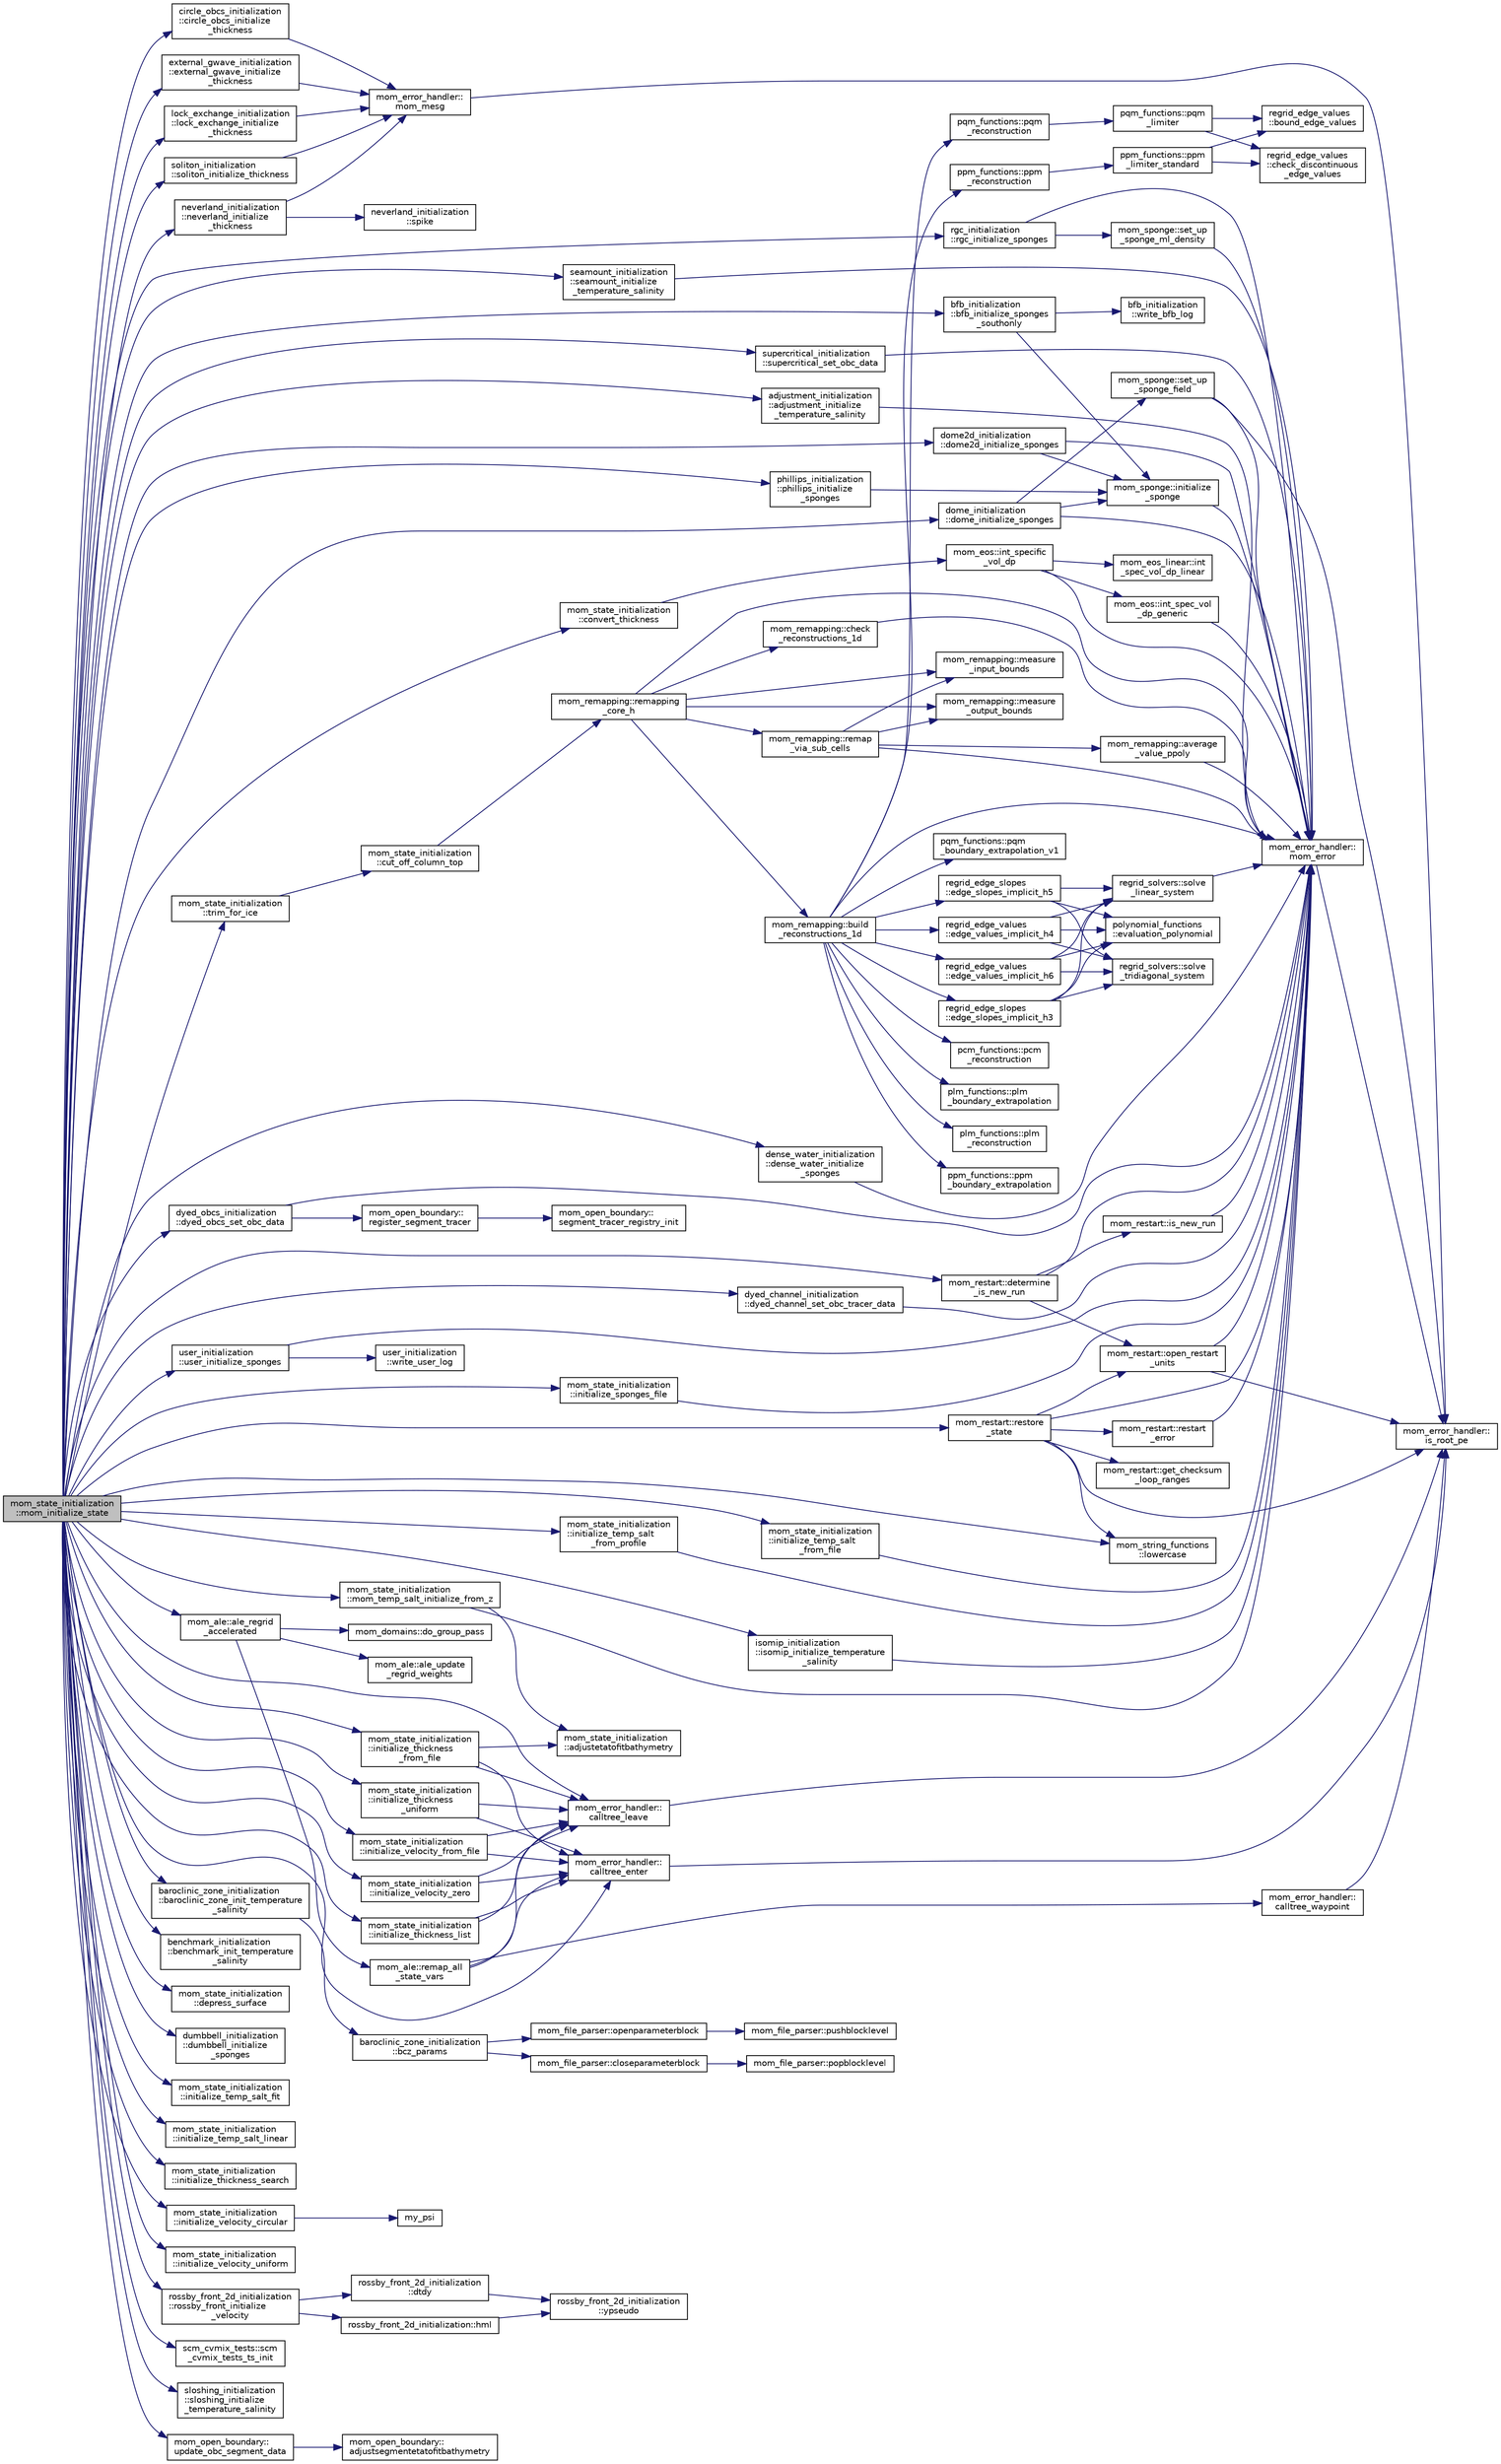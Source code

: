 digraph "mom_state_initialization::mom_initialize_state"
{
 // INTERACTIVE_SVG=YES
 // LATEX_PDF_SIZE
  edge [fontname="Helvetica",fontsize="10",labelfontname="Helvetica",labelfontsize="10"];
  node [fontname="Helvetica",fontsize="10",shape=record];
  rankdir="LR";
  Node1 [label="mom_state_initialization\l::mom_initialize_state",height=0.2,width=0.4,color="black", fillcolor="grey75", style="filled", fontcolor="black",tooltip="Initialize temporally evolving fields, either as initial conditions or by reading them from a restart..."];
  Node1 -> Node2 [color="midnightblue",fontsize="10",style="solid",fontname="Helvetica"];
  Node2 [label="adjustment_initialization\l::adjustment_initialize\l_temperature_salinity",height=0.2,width=0.4,color="black", fillcolor="white", style="filled",URL="$namespaceadjustment__initialization.html#ae0c61c50817df8ce7297d2b6904a5b10",tooltip="Initialization of temperature and salinity in the adjustment test case."];
  Node2 -> Node3 [color="midnightblue",fontsize="10",style="solid",fontname="Helvetica"];
  Node3 [label="mom_error_handler::\lmom_error",height=0.2,width=0.4,color="black", fillcolor="white", style="filled",URL="$namespacemom__error__handler.html#a460cfb79a06c29fc249952c2a3710d67",tooltip="This provides a convenient interface for writing an mpp_error message with run-time filter based on a..."];
  Node3 -> Node4 [color="midnightblue",fontsize="10",style="solid",fontname="Helvetica"];
  Node4 [label="mom_error_handler::\lis_root_pe",height=0.2,width=0.4,color="black", fillcolor="white", style="filled",URL="$namespacemom__error__handler.html#ad5f00a53059c72fe2332d1436c80ca71",tooltip="This returns .true. if the current PE is the root PE."];
  Node1 -> Node5 [color="midnightblue",fontsize="10",style="solid",fontname="Helvetica"];
  Node5 [label="mom_ale::ale_regrid\l_accelerated",height=0.2,width=0.4,color="black", fillcolor="white", style="filled",URL="$namespacemom__ale.html#aaa82975639f59d30c233567cd9ef19c7",tooltip="For a state-based coordinate, accelerate the process of regridding by repeatedly applying the grid ca..."];
  Node5 -> Node6 [color="midnightblue",fontsize="10",style="solid",fontname="Helvetica"];
  Node6 [label="mom_ale::ale_update\l_regrid_weights",height=0.2,width=0.4,color="black", fillcolor="white", style="filled",URL="$namespacemom__ale.html#aa892ad9bccb3137ea1f662b317be2611",tooltip="Updates the weights for time filtering the new grid generated in regridding."];
  Node5 -> Node7 [color="midnightblue",fontsize="10",style="solid",fontname="Helvetica"];
  Node7 [label="mom_domains::do_group_pass",height=0.2,width=0.4,color="black", fillcolor="white", style="filled",URL="$namespacemom__domains.html#aac3bc012a8c214cbd73bb00668ff165e",tooltip="do_group_pass carries out a group halo update."];
  Node5 -> Node8 [color="midnightblue",fontsize="10",style="solid",fontname="Helvetica"];
  Node8 [label="mom_ale::remap_all\l_state_vars",height=0.2,width=0.4,color="black", fillcolor="white", style="filled",URL="$namespacemom__ale.html#af95685cdfb7505b09300795da2336dbe",tooltip="This routine takes care of remapping all variable between the old and the new grids...."];
  Node8 -> Node9 [color="midnightblue",fontsize="10",style="solid",fontname="Helvetica"];
  Node9 [label="mom_error_handler::\lcalltree_enter",height=0.2,width=0.4,color="black", fillcolor="white", style="filled",URL="$namespacemom__error__handler.html#a9cda07a87815f0e5594066162b4345c3",tooltip="Writes a message about entering a subroutine if call tree reporting is active."];
  Node9 -> Node4 [color="midnightblue",fontsize="10",style="solid",fontname="Helvetica"];
  Node8 -> Node10 [color="midnightblue",fontsize="10",style="solid",fontname="Helvetica"];
  Node10 [label="mom_error_handler::\lcalltree_leave",height=0.2,width=0.4,color="black", fillcolor="white", style="filled",URL="$namespacemom__error__handler.html#a88ea67781e2ed9b73ab7eac8ea5e8578",tooltip="Writes a message about leaving a subroutine if call tree reporting is active."];
  Node10 -> Node4 [color="midnightblue",fontsize="10",style="solid",fontname="Helvetica"];
  Node8 -> Node11 [color="midnightblue",fontsize="10",style="solid",fontname="Helvetica"];
  Node11 [label="mom_error_handler::\lcalltree_waypoint",height=0.2,width=0.4,color="black", fillcolor="white", style="filled",URL="$namespacemom__error__handler.html#a34a02e601a60f03cb97a72fe25a32853",tooltip="Writes a message about reaching a milestone if call tree reporting is active."];
  Node11 -> Node4 [color="midnightblue",fontsize="10",style="solid",fontname="Helvetica"];
  Node1 -> Node12 [color="midnightblue",fontsize="10",style="solid",fontname="Helvetica"];
  Node12 [label="baroclinic_zone_initialization\l::baroclinic_zone_init_temperature\l_salinity",height=0.2,width=0.4,color="black", fillcolor="white", style="filled",URL="$namespacebaroclinic__zone__initialization.html#a00eea273e33b70e67bc8df9a5e2b8793",tooltip="Initialization of temperature and salinity with the baroclinic zone initial conditions."];
  Node12 -> Node13 [color="midnightblue",fontsize="10",style="solid",fontname="Helvetica"];
  Node13 [label="baroclinic_zone_initialization\l::bcz_params",height=0.2,width=0.4,color="black", fillcolor="white", style="filled",URL="$namespacebaroclinic__zone__initialization.html#ae61a49364522c0a98058b170932974dc",tooltip="Reads the parameters unique to this module."];
  Node13 -> Node14 [color="midnightblue",fontsize="10",style="solid",fontname="Helvetica"];
  Node14 [label="mom_file_parser::closeparameterblock",height=0.2,width=0.4,color="black", fillcolor="white", style="filled",URL="$namespacemom__file__parser.html#a0d01b9a66f5ac12b657c00f1295351bb",tooltip="Remove the lowest level of recursion from the active block name."];
  Node14 -> Node15 [color="midnightblue",fontsize="10",style="solid",fontname="Helvetica"];
  Node15 [label="mom_file_parser::popblocklevel",height=0.2,width=0.4,color="black", fillcolor="white", style="filled",URL="$namespacemom__file__parser.html#a73b11b969d303b1fc0ba5235c812fd05",tooltip="Truncates block name (shallower level of parameter block)"];
  Node13 -> Node16 [color="midnightblue",fontsize="10",style="solid",fontname="Helvetica"];
  Node16 [label="mom_file_parser::openparameterblock",height=0.2,width=0.4,color="black", fillcolor="white", style="filled",URL="$namespacemom__file__parser.html#a363628fcd8540de780ebeacf24012229",tooltip="Tags blockName onto the end of the active parameter block name."];
  Node16 -> Node17 [color="midnightblue",fontsize="10",style="solid",fontname="Helvetica"];
  Node17 [label="mom_file_parser::pushblocklevel",height=0.2,width=0.4,color="black", fillcolor="white", style="filled",URL="$namespacemom__file__parser.html#a58777b0faf747d59a793b4e238919dc6",tooltip="Extends block name (deeper level of parameter block)"];
  Node1 -> Node18 [color="midnightblue",fontsize="10",style="solid",fontname="Helvetica"];
  Node18 [label="benchmark_initialization\l::benchmark_init_temperature\l_salinity",height=0.2,width=0.4,color="black", fillcolor="white", style="filled",URL="$namespacebenchmark__initialization.html#a4a39d2e2cd61ba51e98a05369d7461fd",tooltip="Initializes layer temperatures and salinities for benchmark."];
  Node1 -> Node19 [color="midnightblue",fontsize="10",style="solid",fontname="Helvetica"];
  Node19 [label="bfb_initialization\l::bfb_initialize_sponges\l_southonly",height=0.2,width=0.4,color="black", fillcolor="white", style="filled",URL="$namespacebfb__initialization.html#af1bf4c8e60817f03359d3fd31aab5a90",tooltip="This subroutine sets up the sponges for the southern bouundary of the domain. Maximum damping occurs ..."];
  Node19 -> Node20 [color="midnightblue",fontsize="10",style="solid",fontname="Helvetica"];
  Node20 [label="mom_sponge::initialize\l_sponge",height=0.2,width=0.4,color="black", fillcolor="white", style="filled",URL="$namespacemom__sponge.html#a2c3c6a03d98c13221031af667b42428d",tooltip="This subroutine determines the number of points which are within sponges in this computational domain..."];
  Node20 -> Node3 [color="midnightblue",fontsize="10",style="solid",fontname="Helvetica"];
  Node19 -> Node21 [color="midnightblue",fontsize="10",style="solid",fontname="Helvetica"];
  Node21 [label="bfb_initialization\l::write_bfb_log",height=0.2,width=0.4,color="black", fillcolor="white", style="filled",URL="$namespacebfb__initialization.html#acf4641a95e7aa3b9953db2b04a627c97",tooltip="Write output about the parameter values being used."];
  Node1 -> Node9 [color="midnightblue",fontsize="10",style="solid",fontname="Helvetica"];
  Node1 -> Node10 [color="midnightblue",fontsize="10",style="solid",fontname="Helvetica"];
  Node1 -> Node22 [color="midnightblue",fontsize="10",style="solid",fontname="Helvetica"];
  Node22 [label="circle_obcs_initialization\l::circle_obcs_initialize\l_thickness",height=0.2,width=0.4,color="black", fillcolor="white", style="filled",URL="$namespacecircle__obcs__initialization.html#a2951fe882c40d4cfa45b299b10919101",tooltip="This subroutine initializes layer thicknesses for the circle_obcs experiment."];
  Node22 -> Node23 [color="midnightblue",fontsize="10",style="solid",fontname="Helvetica"];
  Node23 [label="mom_error_handler::\lmom_mesg",height=0.2,width=0.4,color="black", fillcolor="white", style="filled",URL="$namespacemom__error__handler.html#a1c462df7b61f1296407b4af51dfeceab",tooltip="This provides a convenient interface for writing an informative comment."];
  Node23 -> Node4 [color="midnightblue",fontsize="10",style="solid",fontname="Helvetica"];
  Node1 -> Node24 [color="midnightblue",fontsize="10",style="solid",fontname="Helvetica"];
  Node24 [label="mom_state_initialization\l::convert_thickness",height=0.2,width=0.4,color="black", fillcolor="white", style="filled",URL="$namespacemom__state__initialization.html#a9b4e1b8c587fb11f1ec78e7e30215913",tooltip="Converts thickness from geometric to pressure units."];
  Node24 -> Node25 [color="midnightblue",fontsize="10",style="solid",fontname="Helvetica"];
  Node25 [label="mom_eos::int_specific\l_vol_dp",height=0.2,width=0.4,color="black", fillcolor="white", style="filled",URL="$namespacemom__eos.html#a792633967cd29eb6155762b557f35959",tooltip="Calls the appropriate subroutine to alculate analytical and nearly-analytical integrals in pressure a..."];
  Node25 -> Node26 [color="midnightblue",fontsize="10",style="solid",fontname="Helvetica"];
  Node26 [label="mom_eos::int_spec_vol\l_dp_generic",height=0.2,width=0.4,color="black", fillcolor="white", style="filled",URL="$namespacemom__eos.html#a4f39721f1e17a9a94c5eba3e8fcf0fa3",tooltip="This subroutine calculates integrals of specific volume anomalies in pressure across layers,..."];
  Node26 -> Node3 [color="midnightblue",fontsize="10",style="solid",fontname="Helvetica"];
  Node25 -> Node27 [color="midnightblue",fontsize="10",style="solid",fontname="Helvetica"];
  Node27 [label="mom_eos_linear::int\l_spec_vol_dp_linear",height=0.2,width=0.4,color="black", fillcolor="white", style="filled",URL="$namespacemom__eos__linear.html#ac9a31e315e6cb02f8f270de7c877f688",tooltip="Calculates analytical and nearly-analytical integrals in pressure across layers of geopotential anoma..."];
  Node25 -> Node3 [color="midnightblue",fontsize="10",style="solid",fontname="Helvetica"];
  Node1 -> Node28 [color="midnightblue",fontsize="10",style="solid",fontname="Helvetica"];
  Node28 [label="dense_water_initialization\l::dense_water_initialize\l_sponges",height=0.2,width=0.4,color="black", fillcolor="white", style="filled",URL="$namespacedense__water__initialization.html#ad2b426d6c4abc03ad3adf965cb9cf7f0",tooltip="Initialize the restoring sponges for the dense water experiment."];
  Node28 -> Node3 [color="midnightblue",fontsize="10",style="solid",fontname="Helvetica"];
  Node1 -> Node29 [color="midnightblue",fontsize="10",style="solid",fontname="Helvetica"];
  Node29 [label="mom_state_initialization\l::depress_surface",height=0.2,width=0.4,color="black", fillcolor="white", style="filled",URL="$namespacemom__state__initialization.html#aad295781ac5adccf3a80e2323ce77905",tooltip="Depress the sea-surface based on an initial condition file."];
  Node1 -> Node30 [color="midnightblue",fontsize="10",style="solid",fontname="Helvetica"];
  Node30 [label="mom_restart::determine\l_is_new_run",height=0.2,width=0.4,color="black", fillcolor="white", style="filled",URL="$namespacemom__restart.html#aa0656a2a04e437574054ef3411aeee8c",tooltip="determine_is_new_run determines from the value of filename and the existence automatically named rest..."];
  Node30 -> Node31 [color="midnightblue",fontsize="10",style="solid",fontname="Helvetica"];
  Node31 [label="mom_restart::is_new_run",height=0.2,width=0.4,color="black", fillcolor="white", style="filled",URL="$namespacemom__restart.html#a39d14aecb41df2cc730035cca8467f69",tooltip="is_new_run returns whether this is going to be a new run based on the information stored in CS by a p..."];
  Node31 -> Node3 [color="midnightblue",fontsize="10",style="solid",fontname="Helvetica"];
  Node30 -> Node3 [color="midnightblue",fontsize="10",style="solid",fontname="Helvetica"];
  Node30 -> Node32 [color="midnightblue",fontsize="10",style="solid",fontname="Helvetica"];
  Node32 [label="mom_restart::open_restart\l_units",height=0.2,width=0.4,color="black", fillcolor="white", style="filled",URL="$namespacemom__restart.html#aa4e2dbb538be7a86468409131316da96",tooltip="open_restart_units determines the number of existing restart files and optionally opens them and retu..."];
  Node32 -> Node4 [color="midnightblue",fontsize="10",style="solid",fontname="Helvetica"];
  Node32 -> Node3 [color="midnightblue",fontsize="10",style="solid",fontname="Helvetica"];
  Node1 -> Node33 [color="midnightblue",fontsize="10",style="solid",fontname="Helvetica"];
  Node33 [label="dome2d_initialization\l::dome2d_initialize_sponges",height=0.2,width=0.4,color="black", fillcolor="white", style="filled",URL="$namespacedome2d__initialization.html#ab0df2b602fe1c83baa66ba03cc2c6dd4",tooltip="Set up sponges in 2d DOME configuration."];
  Node33 -> Node20 [color="midnightblue",fontsize="10",style="solid",fontname="Helvetica"];
  Node33 -> Node3 [color="midnightblue",fontsize="10",style="solid",fontname="Helvetica"];
  Node1 -> Node34 [color="midnightblue",fontsize="10",style="solid",fontname="Helvetica"];
  Node34 [label="dome_initialization\l::dome_initialize_sponges",height=0.2,width=0.4,color="black", fillcolor="white", style="filled",URL="$namespacedome__initialization.html#a41b5a1805fffbbcbdce1ac7bfc7623f1",tooltip="This subroutine sets the inverse restoration time (Idamp), and ! the values towards which the interfa..."];
  Node34 -> Node20 [color="midnightblue",fontsize="10",style="solid",fontname="Helvetica"];
  Node34 -> Node3 [color="midnightblue",fontsize="10",style="solid",fontname="Helvetica"];
  Node34 -> Node35 [color="midnightblue",fontsize="10",style="solid",fontname="Helvetica"];
  Node35 [label="mom_sponge::set_up\l_sponge_field",height=0.2,width=0.4,color="black", fillcolor="white", style="filled",URL="$namespacemom__sponge.html#af3da4a8b352c4130919d7bfedf1a5a3e",tooltip="This subroutine stores the reference profile for the variable whose address is given by f_ptr...."];
  Node35 -> Node4 [color="midnightblue",fontsize="10",style="solid",fontname="Helvetica"];
  Node35 -> Node3 [color="midnightblue",fontsize="10",style="solid",fontname="Helvetica"];
  Node1 -> Node36 [color="midnightblue",fontsize="10",style="solid",fontname="Helvetica"];
  Node36 [label="dumbbell_initialization\l::dumbbell_initialize\l_sponges",height=0.2,width=0.4,color="black", fillcolor="white", style="filled",URL="$namespacedumbbell__initialization.html#a13361a11ddf3cb55689b7899f281c273",tooltip="Initialize the restoring sponges for the dumbbell test case."];
  Node1 -> Node37 [color="midnightblue",fontsize="10",style="solid",fontname="Helvetica"];
  Node37 [label="dyed_channel_initialization\l::dyed_channel_set_obc_tracer_data",height=0.2,width=0.4,color="black", fillcolor="white", style="filled",URL="$namespacedyed__channel__initialization.html#a61f1363b7fcad22750a7cea035aada98",tooltip="This subroutine sets the dye and flow properties at open boundary conditions."];
  Node37 -> Node3 [color="midnightblue",fontsize="10",style="solid",fontname="Helvetica"];
  Node1 -> Node38 [color="midnightblue",fontsize="10",style="solid",fontname="Helvetica"];
  Node38 [label="dyed_obcs_initialization\l::dyed_obcs_set_obc_data",height=0.2,width=0.4,color="black", fillcolor="white", style="filled",URL="$namespacedyed__obcs__initialization.html#a46b0e1f06662e2a74b9912114ed0ebcb",tooltip="This subroutine sets the dye properties at open boundary conditions."];
  Node38 -> Node3 [color="midnightblue",fontsize="10",style="solid",fontname="Helvetica"];
  Node38 -> Node39 [color="midnightblue",fontsize="10",style="solid",fontname="Helvetica"];
  Node39 [label="mom_open_boundary::\lregister_segment_tracer",height=0.2,width=0.4,color="black", fillcolor="white", style="filled",URL="$namespacemom__open__boundary.html#a5d5843dd1a4e1475f69b5eb2c5b0197d",tooltip=" "];
  Node39 -> Node40 [color="midnightblue",fontsize="10",style="solid",fontname="Helvetica"];
  Node40 [label="mom_open_boundary::\lsegment_tracer_registry_init",height=0.2,width=0.4,color="black", fillcolor="white", style="filled",URL="$namespacemom__open__boundary.html#adcd9637c6cc17658fe064ce1dc1011bf",tooltip="Initialize the segment tracer registry."];
  Node1 -> Node41 [color="midnightblue",fontsize="10",style="solid",fontname="Helvetica"];
  Node41 [label="external_gwave_initialization\l::external_gwave_initialize\l_thickness",height=0.2,width=0.4,color="black", fillcolor="white", style="filled",URL="$namespaceexternal__gwave__initialization.html#aaa8bba3407dfd79a11a3b2454656be44",tooltip="This subroutine initializes layer thicknesses for the external_gwave experiment."];
  Node41 -> Node23 [color="midnightblue",fontsize="10",style="solid",fontname="Helvetica"];
  Node1 -> Node42 [color="midnightblue",fontsize="10",style="solid",fontname="Helvetica"];
  Node42 [label="mom_state_initialization\l::initialize_sponges_file",height=0.2,width=0.4,color="black", fillcolor="white", style="filled",URL="$namespacemom__state__initialization.html#afb5530c08b110dcc964d20dc71fc1f9a",tooltip="This subroutine sets the inverse restoration time (Idamp), and the values towards which the interface..."];
  Node42 -> Node3 [color="midnightblue",fontsize="10",style="solid",fontname="Helvetica"];
  Node1 -> Node43 [color="midnightblue",fontsize="10",style="solid",fontname="Helvetica"];
  Node43 [label="mom_state_initialization\l::initialize_temp_salt_fit",height=0.2,width=0.4,color="black", fillcolor="white", style="filled",URL="$namespacemom__state__initialization.html#a87e48fb8f88b20cfbf32a7e50b5394c4",tooltip="Initializes temperature and salinity by fitting to density."];
  Node1 -> Node44 [color="midnightblue",fontsize="10",style="solid",fontname="Helvetica"];
  Node44 [label="mom_state_initialization\l::initialize_temp_salt\l_from_file",height=0.2,width=0.4,color="black", fillcolor="white", style="filled",URL="$namespacemom__state__initialization.html#a706c24ba7b8a344152ea0d3da051ceb5",tooltip="Initializes temperature and salinity from file."];
  Node44 -> Node3 [color="midnightblue",fontsize="10",style="solid",fontname="Helvetica"];
  Node1 -> Node45 [color="midnightblue",fontsize="10",style="solid",fontname="Helvetica"];
  Node45 [label="mom_state_initialization\l::initialize_temp_salt\l_from_profile",height=0.2,width=0.4,color="black", fillcolor="white", style="filled",URL="$namespacemom__state__initialization.html#a7d627f0ef1dc66acc764a40fd662a758",tooltip="Initializes temperature and salinity from a 1D profile."];
  Node45 -> Node3 [color="midnightblue",fontsize="10",style="solid",fontname="Helvetica"];
  Node1 -> Node46 [color="midnightblue",fontsize="10",style="solid",fontname="Helvetica"];
  Node46 [label="mom_state_initialization\l::initialize_temp_salt_linear",height=0.2,width=0.4,color="black", fillcolor="white", style="filled",URL="$namespacemom__state__initialization.html#a0793ab167463a3bb45114f57cf018a40",tooltip="Initializes T and S with linear profiles according to reference surface layer salinity and temperatur..."];
  Node1 -> Node47 [color="midnightblue",fontsize="10",style="solid",fontname="Helvetica"];
  Node47 [label="mom_state_initialization\l::initialize_thickness\l_from_file",height=0.2,width=0.4,color="black", fillcolor="white", style="filled",URL="$namespacemom__state__initialization.html#a847ac374f69c4777e3e49a5ebdcebf43",tooltip="Reads the layer thicknesses or interface heights from a file."];
  Node47 -> Node48 [color="midnightblue",fontsize="10",style="solid",fontname="Helvetica"];
  Node48 [label="mom_state_initialization\l::adjustetatofitbathymetry",height=0.2,width=0.4,color="black", fillcolor="white", style="filled",URL="$namespacemom__state__initialization.html#a59cb36440a4ef993c4c98170e52a775f",tooltip="Adjust interface heights to fit the bathymetry and diagnose layer thickness."];
  Node47 -> Node9 [color="midnightblue",fontsize="10",style="solid",fontname="Helvetica"];
  Node47 -> Node10 [color="midnightblue",fontsize="10",style="solid",fontname="Helvetica"];
  Node1 -> Node49 [color="midnightblue",fontsize="10",style="solid",fontname="Helvetica"];
  Node49 [label="mom_state_initialization\l::initialize_thickness_list",height=0.2,width=0.4,color="black", fillcolor="white", style="filled",URL="$namespacemom__state__initialization.html#ade07252728855ac18a50b547f0cb16f7",tooltip="Initialize thickness from a 1D list."];
  Node49 -> Node9 [color="midnightblue",fontsize="10",style="solid",fontname="Helvetica"];
  Node49 -> Node10 [color="midnightblue",fontsize="10",style="solid",fontname="Helvetica"];
  Node1 -> Node50 [color="midnightblue",fontsize="10",style="solid",fontname="Helvetica"];
  Node50 [label="mom_state_initialization\l::initialize_thickness_search",height=0.2,width=0.4,color="black", fillcolor="white", style="filled",URL="$namespacemom__state__initialization.html#a1752fe7b4c2a9878165f5ae77201cd30",tooltip="Search density space for location of layers (not implemented!)"];
  Node1 -> Node51 [color="midnightblue",fontsize="10",style="solid",fontname="Helvetica"];
  Node51 [label="mom_state_initialization\l::initialize_thickness\l_uniform",height=0.2,width=0.4,color="black", fillcolor="white", style="filled",URL="$namespacemom__state__initialization.html#a06f7a21e110b80140439dedccaf4fa1c",tooltip="Initializes thickness to be uniform."];
  Node51 -> Node9 [color="midnightblue",fontsize="10",style="solid",fontname="Helvetica"];
  Node51 -> Node10 [color="midnightblue",fontsize="10",style="solid",fontname="Helvetica"];
  Node1 -> Node52 [color="midnightblue",fontsize="10",style="solid",fontname="Helvetica"];
  Node52 [label="mom_state_initialization\l::initialize_velocity_circular",height=0.2,width=0.4,color="black", fillcolor="white", style="filled",URL="$namespacemom__state__initialization.html#af4ebdba67fde58a9aa7633bca4c117ba",tooltip="Sets the initial velocity components to be circular with no flow at edges of domain and center."];
  Node52 -> Node53 [color="midnightblue",fontsize="10",style="solid",fontname="Helvetica"];
  Node53 [label="my_psi",height=0.2,width=0.4,color="black", fillcolor="white", style="filled",URL="$MOM__state__initialization_8F90.html#a2156cd3a64fba763c9841cd587f10ea8",tooltip="Returns the value of a circular stream function at (ig,jg)"];
  Node1 -> Node54 [color="midnightblue",fontsize="10",style="solid",fontname="Helvetica"];
  Node54 [label="mom_state_initialization\l::initialize_velocity_from_file",height=0.2,width=0.4,color="black", fillcolor="white", style="filled",URL="$namespacemom__state__initialization.html#adcedb30eb6f940cef3fbdd4328aedef8",tooltip="Initialize horizontal velocity components from file."];
  Node54 -> Node9 [color="midnightblue",fontsize="10",style="solid",fontname="Helvetica"];
  Node54 -> Node10 [color="midnightblue",fontsize="10",style="solid",fontname="Helvetica"];
  Node1 -> Node55 [color="midnightblue",fontsize="10",style="solid",fontname="Helvetica"];
  Node55 [label="mom_state_initialization\l::initialize_velocity_uniform",height=0.2,width=0.4,color="black", fillcolor="white", style="filled",URL="$namespacemom__state__initialization.html#ac10655a7937f2239ff8ae9b899f4bc4b",tooltip="Sets the initial velocity components to uniform."];
  Node1 -> Node56 [color="midnightblue",fontsize="10",style="solid",fontname="Helvetica"];
  Node56 [label="mom_state_initialization\l::initialize_velocity_zero",height=0.2,width=0.4,color="black", fillcolor="white", style="filled",URL="$namespacemom__state__initialization.html#a1de6eb1d89deb76196b2876c8982a956",tooltip="Initialize horizontal velocity components to zero."];
  Node56 -> Node9 [color="midnightblue",fontsize="10",style="solid",fontname="Helvetica"];
  Node56 -> Node10 [color="midnightblue",fontsize="10",style="solid",fontname="Helvetica"];
  Node1 -> Node57 [color="midnightblue",fontsize="10",style="solid",fontname="Helvetica"];
  Node57 [label="isomip_initialization\l::isomip_initialize_temperature\l_salinity",height=0.2,width=0.4,color="black", fillcolor="white", style="filled",URL="$namespaceisomip__initialization.html#a6c7f2c438e5591b225d437a24386b6d5",tooltip="Initial values for temperature and salinity."];
  Node57 -> Node3 [color="midnightblue",fontsize="10",style="solid",fontname="Helvetica"];
  Node1 -> Node58 [color="midnightblue",fontsize="10",style="solid",fontname="Helvetica"];
  Node58 [label="lock_exchange_initialization\l::lock_exchange_initialize\l_thickness",height=0.2,width=0.4,color="black", fillcolor="white", style="filled",URL="$namespacelock__exchange__initialization.html#a031749f6391fa3a8e517889e96ad6115",tooltip="This subroutine initializes layer thicknesses for the lock_exchange experiment."];
  Node58 -> Node23 [color="midnightblue",fontsize="10",style="solid",fontname="Helvetica"];
  Node1 -> Node59 [color="midnightblue",fontsize="10",style="solid",fontname="Helvetica"];
  Node59 [label="mom_string_functions\l::lowercase",height=0.2,width=0.4,color="black", fillcolor="white", style="filled",URL="$namespacemom__string__functions.html#a4d76e9e8c2cd53f210b02006924a9212",tooltip="Return a string in which all uppercase letters have been replaced by their lowercase counterparts."];
  Node1 -> Node60 [color="midnightblue",fontsize="10",style="solid",fontname="Helvetica"];
  Node60 [label="mom_state_initialization\l::mom_temp_salt_initialize_from_z",height=0.2,width=0.4,color="black", fillcolor="white", style="filled",URL="$namespacemom__state__initialization.html#a4b1a2ab2ba01da2b898f5e65ebc30c9d",tooltip="This subroutine determines the isopycnal or other coordinate interfaces and layer potential temperatu..."];
  Node60 -> Node48 [color="midnightblue",fontsize="10",style="solid",fontname="Helvetica"];
  Node60 -> Node3 [color="midnightblue",fontsize="10",style="solid",fontname="Helvetica"];
  Node1 -> Node61 [color="midnightblue",fontsize="10",style="solid",fontname="Helvetica"];
  Node61 [label="neverland_initialization\l::neverland_initialize\l_thickness",height=0.2,width=0.4,color="black", fillcolor="white", style="filled",URL="$namespaceneverland__initialization.html#abadd40d43fb7ecfcafa32fecfc21bdbb",tooltip="This subroutine initializes layer thicknesses for the Neverland test case, by finding the depths of i..."];
  Node61 -> Node23 [color="midnightblue",fontsize="10",style="solid",fontname="Helvetica"];
  Node61 -> Node62 [color="midnightblue",fontsize="10",style="solid",fontname="Helvetica"];
  Node62 [label="neverland_initialization\l::spike",height=0.2,width=0.4,color="black", fillcolor="white", style="filled",URL="$namespaceneverland__initialization.html#ac08a73f9f287ed5a927c681ae585c122",tooltip="Returns the value of a sin-spike function evaluated at x/L."];
  Node1 -> Node63 [color="midnightblue",fontsize="10",style="solid",fontname="Helvetica"];
  Node63 [label="phillips_initialization\l::phillips_initialize\l_sponges",height=0.2,width=0.4,color="black", fillcolor="white", style="filled",URL="$namespacephillips__initialization.html#ac1b07586a1ded5ee253cba3c67d0249a",tooltip="Sets up the the inverse restoration time (Idamp), and the values towards which the interface heights ..."];
  Node63 -> Node20 [color="midnightblue",fontsize="10",style="solid",fontname="Helvetica"];
  Node1 -> Node64 [color="midnightblue",fontsize="10",style="solid",fontname="Helvetica"];
  Node64 [label="mom_restart::restore\l_state",height=0.2,width=0.4,color="black", fillcolor="white", style="filled",URL="$namespacemom__restart.html#aec60d8a437fc858db4a020f9985b449d",tooltip="restore_state reads the model state from previously generated files. All restart variables are read f..."];
  Node64 -> Node65 [color="midnightblue",fontsize="10",style="solid",fontname="Helvetica"];
  Node65 [label="mom_restart::get_checksum\l_loop_ranges",height=0.2,width=0.4,color="black", fillcolor="white", style="filled",URL="$namespacemom__restart.html#ac31159d0fec067a0a07ac1ac44a5ff8e",tooltip="Return bounds for computing checksums to store in restart files."];
  Node64 -> Node4 [color="midnightblue",fontsize="10",style="solid",fontname="Helvetica"];
  Node64 -> Node59 [color="midnightblue",fontsize="10",style="solid",fontname="Helvetica"];
  Node64 -> Node3 [color="midnightblue",fontsize="10",style="solid",fontname="Helvetica"];
  Node64 -> Node32 [color="midnightblue",fontsize="10",style="solid",fontname="Helvetica"];
  Node64 -> Node66 [color="midnightblue",fontsize="10",style="solid",fontname="Helvetica"];
  Node66 [label="mom_restart::restart\l_error",height=0.2,width=0.4,color="black", fillcolor="white", style="filled",URL="$namespacemom__restart.html#a4b143fb18dab7c0825e426fbf9532623",tooltip=" "];
  Node66 -> Node3 [color="midnightblue",fontsize="10",style="solid",fontname="Helvetica"];
  Node1 -> Node67 [color="midnightblue",fontsize="10",style="solid",fontname="Helvetica"];
  Node67 [label="rgc_initialization\l::rgc_initialize_sponges",height=0.2,width=0.4,color="black", fillcolor="white", style="filled",URL="$namespacergc__initialization.html#a70f26304c4d268537f9fa9bacc291f51",tooltip="Sets up the the inverse restoration time, and the values towards which the interface heights,..."];
  Node67 -> Node3 [color="midnightblue",fontsize="10",style="solid",fontname="Helvetica"];
  Node67 -> Node68 [color="midnightblue",fontsize="10",style="solid",fontname="Helvetica"];
  Node68 [label="mom_sponge::set_up\l_sponge_ml_density",height=0.2,width=0.4,color="black", fillcolor="white", style="filled",URL="$namespacemom__sponge.html#ac5a144fffdfc612c6e3de802261cc85c",tooltip="This subroutine stores the reference value for mixed layer density. It is handled differently from ot..."];
  Node68 -> Node3 [color="midnightblue",fontsize="10",style="solid",fontname="Helvetica"];
  Node1 -> Node69 [color="midnightblue",fontsize="10",style="solid",fontname="Helvetica"];
  Node69 [label="rossby_front_2d_initialization\l::rossby_front_initialize\l_velocity",height=0.2,width=0.4,color="black", fillcolor="white", style="filled",URL="$namespacerossby__front__2d__initialization.html#a4cdf99efb62134cf4ee9b3dac0b72205",tooltip="Initialization of u and v in the Rossby front test."];
  Node69 -> Node70 [color="midnightblue",fontsize="10",style="solid",fontname="Helvetica"];
  Node70 [label="rossby_front_2d_initialization\l::dtdy",height=0.2,width=0.4,color="black", fillcolor="white", style="filled",URL="$namespacerossby__front__2d__initialization.html#a587a5f5c3f4694558d3d5206840ccab2",tooltip="Analytic prescription of mixed layer temperature gradient in 2d Rossby front test."];
  Node70 -> Node71 [color="midnightblue",fontsize="10",style="solid",fontname="Helvetica"];
  Node71 [label="rossby_front_2d_initialization\l::ypseudo",height=0.2,width=0.4,color="black", fillcolor="white", style="filled",URL="$namespacerossby__front__2d__initialization.html#a15a0b752df24fbae7deabe844a418239",tooltip="Pseudo coordinate across domain used by Hml() and dTdy() returns a coordinate from -PI/2 ...."];
  Node69 -> Node72 [color="midnightblue",fontsize="10",style="solid",fontname="Helvetica"];
  Node72 [label="rossby_front_2d_initialization::hml",height=0.2,width=0.4,color="black", fillcolor="white", style="filled",URL="$namespacerossby__front__2d__initialization.html#aa10adb0378184432ecaa78eb339c6c5a",tooltip="Analytic prescription of mixed layer depth in 2d Rossby front test, in the same units as Gmax_depth."];
  Node72 -> Node71 [color="midnightblue",fontsize="10",style="solid",fontname="Helvetica"];
  Node1 -> Node73 [color="midnightblue",fontsize="10",style="solid",fontname="Helvetica"];
  Node73 [label="scm_cvmix_tests::scm\l_cvmix_tests_ts_init",height=0.2,width=0.4,color="black", fillcolor="white", style="filled",URL="$namespacescm__cvmix__tests.html#ab4cadfaab1d9da76d9777d190040c93f",tooltip="Initializes temperature and salinity for the SCM CVMix test example."];
  Node1 -> Node74 [color="midnightblue",fontsize="10",style="solid",fontname="Helvetica"];
  Node74 [label="seamount_initialization\l::seamount_initialize\l_temperature_salinity",height=0.2,width=0.4,color="black", fillcolor="white", style="filled",URL="$namespaceseamount__initialization.html#a93a0127708fa1ff76da93c2acf1af20c",tooltip="Initial values for temperature and salinity."];
  Node74 -> Node3 [color="midnightblue",fontsize="10",style="solid",fontname="Helvetica"];
  Node1 -> Node75 [color="midnightblue",fontsize="10",style="solid",fontname="Helvetica"];
  Node75 [label="sloshing_initialization\l::sloshing_initialize\l_temperature_salinity",height=0.2,width=0.4,color="black", fillcolor="white", style="filled",URL="$namespacesloshing__initialization.html#a7806e9a52f01ac49906e7285e2c2bb3b",tooltip="Initialization of temperature and salinity."];
  Node1 -> Node76 [color="midnightblue",fontsize="10",style="solid",fontname="Helvetica"];
  Node76 [label="soliton_initialization\l::soliton_initialize_thickness",height=0.2,width=0.4,color="black", fillcolor="white", style="filled",URL="$namespacesoliton__initialization.html#aafb0cddd1b46af87cc7dcb5e08c58fa3",tooltip="Initialization of thicknesses in Equatorial Rossby soliton test."];
  Node76 -> Node23 [color="midnightblue",fontsize="10",style="solid",fontname="Helvetica"];
  Node1 -> Node77 [color="midnightblue",fontsize="10",style="solid",fontname="Helvetica"];
  Node77 [label="supercritical_initialization\l::supercritical_set_obc_data",height=0.2,width=0.4,color="black", fillcolor="white", style="filled",URL="$namespacesupercritical__initialization.html#a7c17fa62db2775d3958b2c9661731c2c",tooltip="This subroutine sets the properties of flow at open boundary conditions."];
  Node77 -> Node3 [color="midnightblue",fontsize="10",style="solid",fontname="Helvetica"];
  Node1 -> Node78 [color="midnightblue",fontsize="10",style="solid",fontname="Helvetica"];
  Node78 [label="mom_state_initialization\l::trim_for_ice",height=0.2,width=0.4,color="black", fillcolor="white", style="filled",URL="$namespacemom__state__initialization.html#abbe8ee99793eae86251739a8a1bf572f",tooltip="Adjust the layer thicknesses by cutting away the top of each model column at the depth where the hydr..."];
  Node78 -> Node79 [color="midnightblue",fontsize="10",style="solid",fontname="Helvetica"];
  Node79 [label="mom_state_initialization\l::cut_off_column_top",height=0.2,width=0.4,color="black", fillcolor="white", style="filled",URL="$namespacemom__state__initialization.html#a69c6f01824f00611082b6d5f1b6ca738",tooltip="Adjust the layer thicknesses by removing the top of the water column above the depth where the hydros..."];
  Node79 -> Node80 [color="midnightblue",fontsize="10",style="solid",fontname="Helvetica"];
  Node80 [label="mom_remapping::remapping\l_core_h",height=0.2,width=0.4,color="black", fillcolor="white", style="filled",URL="$namespacemom__remapping.html#abe4a1d5b1b9f26063a5e4aba5be0b0a5",tooltip="Remaps column of values u0 on grid h0 to grid h1 assuming the top edge is aligned."];
  Node80 -> Node81 [color="midnightblue",fontsize="10",style="solid",fontname="Helvetica"];
  Node81 [label="mom_remapping::build\l_reconstructions_1d",height=0.2,width=0.4,color="black", fillcolor="white", style="filled",URL="$namespacemom__remapping.html#a5bb0006054c9fa4522783aa3f1f500d5",tooltip="Creates polynomial reconstructions of u0 on the source grid h0."];
  Node81 -> Node82 [color="midnightblue",fontsize="10",style="solid",fontname="Helvetica"];
  Node82 [label="regrid_edge_slopes\l::edge_slopes_implicit_h3",height=0.2,width=0.4,color="black", fillcolor="white", style="filled",URL="$namespaceregrid__edge__slopes.html#a6996158dd53ef77642a39638c49be870",tooltip="Compute ih4 edge slopes (implicit third order accurate) in the same units as h."];
  Node82 -> Node83 [color="midnightblue",fontsize="10",style="solid",fontname="Helvetica"];
  Node83 [label="polynomial_functions\l::evaluation_polynomial",height=0.2,width=0.4,color="black", fillcolor="white", style="filled",URL="$namespacepolynomial__functions.html#adb2b5d18db527314545e8e21638a2872",tooltip="Pointwise evaluation of a polynomial at x."];
  Node82 -> Node84 [color="midnightblue",fontsize="10",style="solid",fontname="Helvetica"];
  Node84 [label="regrid_solvers::solve\l_linear_system",height=0.2,width=0.4,color="black", fillcolor="white", style="filled",URL="$namespaceregrid__solvers.html#a8130a338b59de62b00f68da4204568ad",tooltip="Solve the linear system AX = B by Gaussian elimination."];
  Node84 -> Node3 [color="midnightblue",fontsize="10",style="solid",fontname="Helvetica"];
  Node82 -> Node85 [color="midnightblue",fontsize="10",style="solid",fontname="Helvetica"];
  Node85 [label="regrid_solvers::solve\l_tridiagonal_system",height=0.2,width=0.4,color="black", fillcolor="white", style="filled",URL="$namespaceregrid__solvers.html#a0d5c3cff8f31429b0a2c6d267e8b345d",tooltip="Solve the tridiagonal system AX = B."];
  Node81 -> Node86 [color="midnightblue",fontsize="10",style="solid",fontname="Helvetica"];
  Node86 [label="regrid_edge_slopes\l::edge_slopes_implicit_h5",height=0.2,width=0.4,color="black", fillcolor="white", style="filled",URL="$namespaceregrid__edge__slopes.html#a8857628ba4234d17cc8a596515f80aa9",tooltip="Compute ih5 edge values (implicit fifth order accurate)"];
  Node86 -> Node83 [color="midnightblue",fontsize="10",style="solid",fontname="Helvetica"];
  Node86 -> Node84 [color="midnightblue",fontsize="10",style="solid",fontname="Helvetica"];
  Node86 -> Node85 [color="midnightblue",fontsize="10",style="solid",fontname="Helvetica"];
  Node81 -> Node87 [color="midnightblue",fontsize="10",style="solid",fontname="Helvetica"];
  Node87 [label="regrid_edge_values\l::edge_values_implicit_h4",height=0.2,width=0.4,color="black", fillcolor="white", style="filled",URL="$namespaceregrid__edge__values.html#abc05850b69a03244cd7e04e74c48ac92",tooltip="Compute ih4 edge values (implicit fourth order accurate) in the same units as h."];
  Node87 -> Node83 [color="midnightblue",fontsize="10",style="solid",fontname="Helvetica"];
  Node87 -> Node84 [color="midnightblue",fontsize="10",style="solid",fontname="Helvetica"];
  Node87 -> Node85 [color="midnightblue",fontsize="10",style="solid",fontname="Helvetica"];
  Node81 -> Node88 [color="midnightblue",fontsize="10",style="solid",fontname="Helvetica"];
  Node88 [label="regrid_edge_values\l::edge_values_implicit_h6",height=0.2,width=0.4,color="black", fillcolor="white", style="filled",URL="$namespaceregrid__edge__values.html#ac0bb9fda830d4c93dbebbce14315c222",tooltip="Compute ih6 edge values (implicit sixth order accurate) in the same units as h."];
  Node88 -> Node83 [color="midnightblue",fontsize="10",style="solid",fontname="Helvetica"];
  Node88 -> Node84 [color="midnightblue",fontsize="10",style="solid",fontname="Helvetica"];
  Node88 -> Node85 [color="midnightblue",fontsize="10",style="solid",fontname="Helvetica"];
  Node81 -> Node3 [color="midnightblue",fontsize="10",style="solid",fontname="Helvetica"];
  Node81 -> Node89 [color="midnightblue",fontsize="10",style="solid",fontname="Helvetica"];
  Node89 [label="pcm_functions::pcm\l_reconstruction",height=0.2,width=0.4,color="black", fillcolor="white", style="filled",URL="$namespacepcm__functions.html#acdb73aa523daabff83b15ce04492d70a",tooltip="Reconstruction by constant polynomials within each cell. There is nothing to do but this routine is p..."];
  Node81 -> Node90 [color="midnightblue",fontsize="10",style="solid",fontname="Helvetica"];
  Node90 [label="plm_functions::plm\l_boundary_extrapolation",height=0.2,width=0.4,color="black", fillcolor="white", style="filled",URL="$namespaceplm__functions.html#a7e6d6acb77747f967174265a1bf45784",tooltip="Reconstruction by linear polynomials within boundary cells."];
  Node81 -> Node91 [color="midnightblue",fontsize="10",style="solid",fontname="Helvetica"];
  Node91 [label="plm_functions::plm\l_reconstruction",height=0.2,width=0.4,color="black", fillcolor="white", style="filled",URL="$namespaceplm__functions.html#afc5335533d6ae9896bf0d869fa5a25e9",tooltip="Reconstruction by linear polynomials within each cell."];
  Node81 -> Node92 [color="midnightblue",fontsize="10",style="solid",fontname="Helvetica"];
  Node92 [label="ppm_functions::ppm\l_boundary_extrapolation",height=0.2,width=0.4,color="black", fillcolor="white", style="filled",URL="$namespaceppm__functions.html#a47eb8faecb5e25f3939cffa57f9b7cff",tooltip="Reconstruction by parabolas within boundary cells."];
  Node81 -> Node93 [color="midnightblue",fontsize="10",style="solid",fontname="Helvetica"];
  Node93 [label="ppm_functions::ppm\l_reconstruction",height=0.2,width=0.4,color="black", fillcolor="white", style="filled",URL="$namespaceppm__functions.html#a23d5e557ad48883c77429ee9bff8b052",tooltip="Builds quadratic polynomials coefficients from cell mean and edge values."];
  Node93 -> Node94 [color="midnightblue",fontsize="10",style="solid",fontname="Helvetica"];
  Node94 [label="ppm_functions::ppm\l_limiter_standard",height=0.2,width=0.4,color="black", fillcolor="white", style="filled",URL="$namespaceppm__functions.html#a10ee2c234d48b1d9375bcd7deee7be0c",tooltip="Adjusts edge values using the standard PPM limiter (Colella & Woodward, JCP 1984) after first checkin..."];
  Node94 -> Node95 [color="midnightblue",fontsize="10",style="solid",fontname="Helvetica"];
  Node95 [label="regrid_edge_values\l::bound_edge_values",height=0.2,width=0.4,color="black", fillcolor="white", style="filled",URL="$namespaceregrid__edge__values.html#aa3c7ea104f554d508b69efd860fc6b10",tooltip="Bound edge values by neighboring cell averages."];
  Node94 -> Node96 [color="midnightblue",fontsize="10",style="solid",fontname="Helvetica"];
  Node96 [label="regrid_edge_values\l::check_discontinuous\l_edge_values",height=0.2,width=0.4,color="black", fillcolor="white", style="filled",URL="$namespaceregrid__edge__values.html#a4a496536a77bef8467c441731619761d",tooltip="Check discontinuous edge values and replace them with their average if not monotonic."];
  Node81 -> Node97 [color="midnightblue",fontsize="10",style="solid",fontname="Helvetica"];
  Node97 [label="pqm_functions::pqm\l_boundary_extrapolation_v1",height=0.2,width=0.4,color="black", fillcolor="white", style="filled",URL="$namespacepqm__functions.html#a51d319371a3999ea40a0d2f940094c78",tooltip="Reconstruction by parabolas within boundary cells."];
  Node81 -> Node98 [color="midnightblue",fontsize="10",style="solid",fontname="Helvetica"];
  Node98 [label="pqm_functions::pqm\l_reconstruction",height=0.2,width=0.4,color="black", fillcolor="white", style="filled",URL="$namespacepqm__functions.html#af62ea5a0c20bd2e543d0a7b593e98bb7",tooltip="Reconstruction by quartic polynomials within each cell."];
  Node98 -> Node99 [color="midnightblue",fontsize="10",style="solid",fontname="Helvetica"];
  Node99 [label="pqm_functions::pqm\l_limiter",height=0.2,width=0.4,color="black", fillcolor="white", style="filled",URL="$namespacepqm__functions.html#a676b4ee6f9598507052680013b407f47",tooltip="Limit the piecewise quartic method reconstruction."];
  Node99 -> Node95 [color="midnightblue",fontsize="10",style="solid",fontname="Helvetica"];
  Node99 -> Node96 [color="midnightblue",fontsize="10",style="solid",fontname="Helvetica"];
  Node80 -> Node100 [color="midnightblue",fontsize="10",style="solid",fontname="Helvetica"];
  Node100 [label="mom_remapping::check\l_reconstructions_1d",height=0.2,width=0.4,color="black", fillcolor="white", style="filled",URL="$namespacemom__remapping.html#a1756ab9c7329e586ded97e7270b14d4d",tooltip="Checks that edge values and reconstructions satisfy bounds."];
  Node100 -> Node3 [color="midnightblue",fontsize="10",style="solid",fontname="Helvetica"];
  Node80 -> Node101 [color="midnightblue",fontsize="10",style="solid",fontname="Helvetica"];
  Node101 [label="mom_remapping::measure\l_input_bounds",height=0.2,width=0.4,color="black", fillcolor="white", style="filled",URL="$namespacemom__remapping.html#afe0efe65edb680f96fc5efe3d29a9217",tooltip="Measure totals and bounds on source grid."];
  Node80 -> Node102 [color="midnightblue",fontsize="10",style="solid",fontname="Helvetica"];
  Node102 [label="mom_remapping::measure\l_output_bounds",height=0.2,width=0.4,color="black", fillcolor="white", style="filled",URL="$namespacemom__remapping.html#a5453aeefe69feaff159b67f3a4bd2366",tooltip="Measure totals and bounds on destination grid."];
  Node80 -> Node3 [color="midnightblue",fontsize="10",style="solid",fontname="Helvetica"];
  Node80 -> Node103 [color="midnightblue",fontsize="10",style="solid",fontname="Helvetica"];
  Node103 [label="mom_remapping::remap\l_via_sub_cells",height=0.2,width=0.4,color="black", fillcolor="white", style="filled",URL="$namespacemom__remapping.html#ab933069898cb9de16ec60f175185762e",tooltip="Remaps column of n0 values u0 on grid h0 to grid h1 with n1 cells by calculating the n0+n1+1 sub-inte..."];
  Node103 -> Node104 [color="midnightblue",fontsize="10",style="solid",fontname="Helvetica"];
  Node104 [label="mom_remapping::average\l_value_ppoly",height=0.2,width=0.4,color="black", fillcolor="white", style="filled",URL="$namespacemom__remapping.html#a89dde73fbc6eec035c8dabc225a9c210",tooltip="Returns the average value of a reconstruction within a single source cell, i0, between the non-dimens..."];
  Node104 -> Node3 [color="midnightblue",fontsize="10",style="solid",fontname="Helvetica"];
  Node103 -> Node101 [color="midnightblue",fontsize="10",style="solid",fontname="Helvetica"];
  Node103 -> Node102 [color="midnightblue",fontsize="10",style="solid",fontname="Helvetica"];
  Node103 -> Node3 [color="midnightblue",fontsize="10",style="solid",fontname="Helvetica"];
  Node1 -> Node105 [color="midnightblue",fontsize="10",style="solid",fontname="Helvetica"];
  Node105 [label="mom_open_boundary::\lupdate_obc_segment_data",height=0.2,width=0.4,color="black", fillcolor="white", style="filled",URL="$namespacemom__open__boundary.html#a8d2c8b028b9fc7d65f17155497a0487d",tooltip="Update the OBC values on the segments."];
  Node105 -> Node106 [color="midnightblue",fontsize="10",style="solid",fontname="Helvetica"];
  Node106 [label="mom_open_boundary::\ladjustsegmentetatofitbathymetry",height=0.2,width=0.4,color="black", fillcolor="white", style="filled",URL="$namespacemom__open__boundary.html#a2c6f236ceed8e7e696215f1638cf4b9c",tooltip="Adjust interface heights to fit the bathymetry and diagnose layer thickness."];
  Node1 -> Node107 [color="midnightblue",fontsize="10",style="solid",fontname="Helvetica"];
  Node107 [label="user_initialization\l::user_initialize_sponges",height=0.2,width=0.4,color="black", fillcolor="white", style="filled",URL="$namespaceuser__initialization.html#a6ec70f2ab81af41619df4db0f7da098f",tooltip="Set up the sponges."];
  Node107 -> Node3 [color="midnightblue",fontsize="10",style="solid",fontname="Helvetica"];
  Node107 -> Node108 [color="midnightblue",fontsize="10",style="solid",fontname="Helvetica"];
  Node108 [label="user_initialization\l::write_user_log",height=0.2,width=0.4,color="black", fillcolor="white", style="filled",URL="$namespaceuser__initialization.html#aebfc0db710e83bae83f08e1a774256dd",tooltip="Write output about the parameter values being used."];
}

